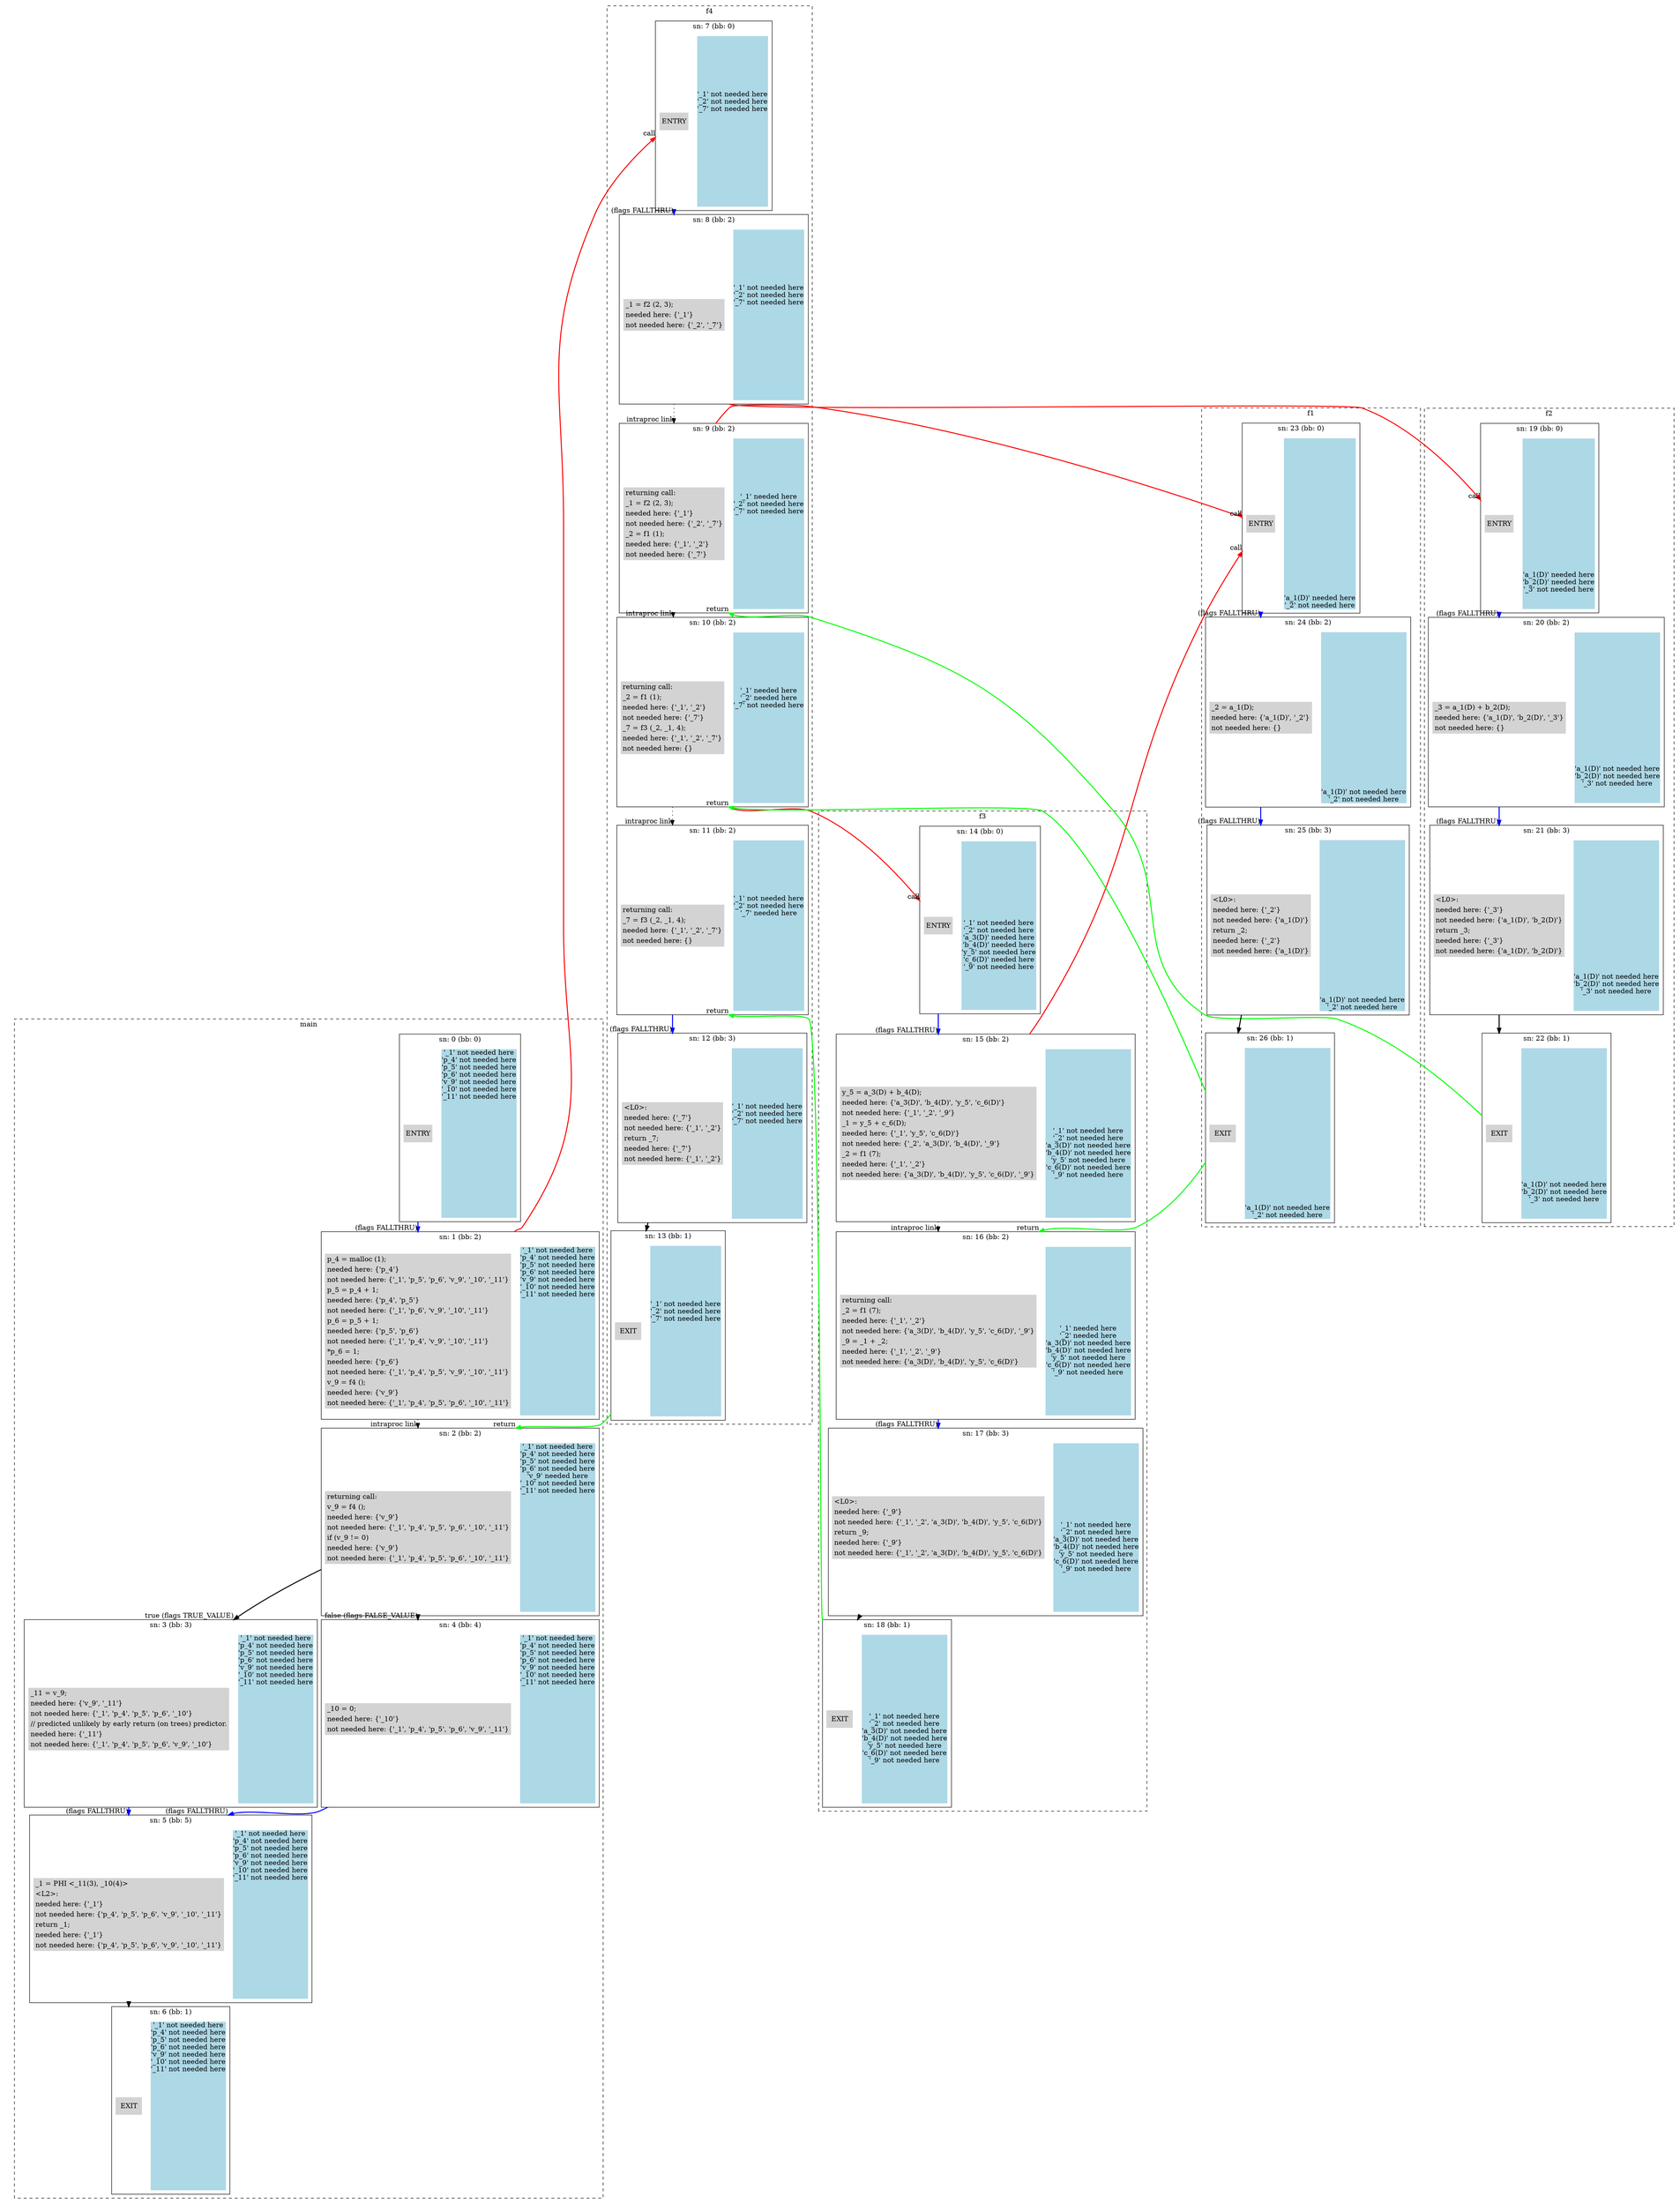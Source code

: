 /* generated with gcc-11.1
gcc -fdump-analyzer-state-purge
*/
digraph "supergraph" {
  overlap=false;
  compound=true;
  subgraph "cluster_main" {
style="dashed"; color="black"; label="main";
    subgraph cluster_node_0 {
      style="solid";
      color="black";
      fillcolor="lightgrey";
      label="sn: 0 (bb: 0)";
annotation_for_node_0 [shape=none,margin=0,style=filled,fillcolor=lightblue,label="'_1' not needed here
'p_4' not needed here
'p_5' not needed here
'p_6' not needed here
'v_9' not needed here
'_10' not needed here
'_11' not needed here















"];

      node_0 [shape=none,margin=0,style=filled,fillcolor=lightgrey,label=<<TABLE BORDER="0"><TR><TD>ENTRY</TD></TR>
</TABLE>>];

    }
    subgraph cluster_node_1 {
      style="solid";
      color="black";
      fillcolor="lightgrey";
      label="sn: 1 (bb: 2)";
annotation_for_node_1 [shape=none,margin=0,style=filled,fillcolor=lightblue,label="'_1' not needed here
'p_4' not needed here
'p_5' not needed here
'p_6' not needed here
'v_9' not needed here
'_10' not needed here
'_11' not needed here















"];

      node_1 [shape=none,margin=0,style=filled,fillcolor=lightgrey,label=<<TABLE BORDER="0"><TR><TD ALIGN="LEFT">p_4 = malloc (1);</TD></TR>
<TR><TD ALIGN="LEFT">needed here: {'p_4'}</TD></TR>
<TR><TD ALIGN="LEFT">not needed here: {'_1', 'p_5', 'p_6', 'v_9', '_10', '_11'}</TD></TR>

<TR><TD ALIGN="LEFT">p_5 = p_4 + 1;</TD></TR>
<TR><TD ALIGN="LEFT">needed here: {'p_4', 'p_5'}</TD></TR>
<TR><TD ALIGN="LEFT">not needed here: {'_1', 'p_6', 'v_9', '_10', '_11'}</TD></TR>

<TR><TD ALIGN="LEFT">p_6 = p_5 + 1;</TD></TR>
<TR><TD ALIGN="LEFT">needed here: {'p_5', 'p_6'}</TD></TR>
<TR><TD ALIGN="LEFT">not needed here: {'_1', 'p_4', 'v_9', '_10', '_11'}</TD></TR>

<TR><TD ALIGN="LEFT">*p_6 = 1;</TD></TR>
<TR><TD ALIGN="LEFT">needed here: {'p_6'}</TD></TR>
<TR><TD ALIGN="LEFT">not needed here: {'_1', 'p_4', 'p_5', 'v_9', '_10', '_11'}</TD></TR>

<TR><TD ALIGN="LEFT">v_9 = f4 ();</TD></TR>
<TR><TD ALIGN="LEFT">needed here: {'v_9'}</TD></TR>
<TR><TD ALIGN="LEFT">not needed here: {'_1', 'p_4', 'p_5', 'p_6', '_10', '_11'}</TD></TR>

</TABLE>>];

    }
    subgraph cluster_node_2 {
      style="solid";
      color="black";
      fillcolor="lightgrey";
      label="sn: 2 (bb: 2)";
annotation_for_node_2 [shape=none,margin=0,style=filled,fillcolor=lightblue,label="'_1' not needed here
'p_4' not needed here
'p_5' not needed here
'p_6' not needed here
'v_9' needed here
'_10' not needed here
'_11' not needed here















"];

      node_2 [shape=none,margin=0,style=filled,fillcolor=lightgrey,label=<<TABLE BORDER="0"><TR><TD ALIGN="LEFT">returning call: </TD></TR><TR><TD ALIGN="LEFT">v_9 = f4 ();</TD></TR>
<TR><TD ALIGN="LEFT">needed here: {'v_9'}</TD></TR>
<TR><TD ALIGN="LEFT">not needed here: {'_1', 'p_4', 'p_5', 'p_6', '_10', '_11'}</TD></TR>

<TR><TD ALIGN="LEFT">if (v_9 != 0)</TD></TR>
<TR><TD ALIGN="LEFT">needed here: {'v_9'}</TD></TR>
<TR><TD ALIGN="LEFT">not needed here: {'_1', 'p_4', 'p_5', 'p_6', '_10', '_11'}</TD></TR>

</TABLE>>];

    }
    subgraph cluster_node_3 {
      style="solid";
      color="black";
      fillcolor="lightgrey";
      label="sn: 3 (bb: 3)";
annotation_for_node_3 [shape=none,margin=0,style=filled,fillcolor=lightblue,label="'_1' not needed here
'p_4' not needed here
'p_5' not needed here
'p_6' not needed here
'v_9' not needed here
'_10' not needed here
'_11' not needed here















"];

      node_3 [shape=none,margin=0,style=filled,fillcolor=lightgrey,label=<<TABLE BORDER="0"><TR><TD ALIGN="LEFT">_11 = v_9;</TD></TR>
<TR><TD ALIGN="LEFT">needed here: {'v_9', '_11'}</TD></TR>
<TR><TD ALIGN="LEFT">not needed here: {'_1', 'p_4', 'p_5', 'p_6', '_10'}</TD></TR>

<TR><TD ALIGN="LEFT">// predicted unlikely by early return (on trees) predictor.</TD></TR>
<TR><TD ALIGN="LEFT">needed here: {'_11'}</TD></TR>
<TR><TD ALIGN="LEFT">not needed here: {'_1', 'p_4', 'p_5', 'p_6', 'v_9', '_10'}</TD></TR>

</TABLE>>];

    }
    subgraph cluster_node_4 {
      style="solid";
      color="black";
      fillcolor="lightgrey";
      label="sn: 4 (bb: 4)";
annotation_for_node_4 [shape=none,margin=0,style=filled,fillcolor=lightblue,label="'_1' not needed here
'p_4' not needed here
'p_5' not needed here
'p_6' not needed here
'v_9' not needed here
'_10' not needed here
'_11' not needed here















"];

      node_4 [shape=none,margin=0,style=filled,fillcolor=lightgrey,label=<<TABLE BORDER="0"><TR><TD ALIGN="LEFT">_10 = 0;</TD></TR>
<TR><TD ALIGN="LEFT">needed here: {'_10'}</TD></TR>
<TR><TD ALIGN="LEFT">not needed here: {'_1', 'p_4', 'p_5', 'p_6', 'v_9', '_11'}</TD></TR>

</TABLE>>];

    }
    subgraph cluster_node_5 {
      style="solid";
      color="black";
      fillcolor="lightgrey";
      label="sn: 5 (bb: 5)";
annotation_for_node_5 [shape=none,margin=0,style=filled,fillcolor=lightblue,label="'_1' not needed here
'p_4' not needed here
'p_5' not needed here
'p_6' not needed here
'v_9' not needed here
'_10' not needed here
'_11' not needed here















"];

      node_5 [shape=none,margin=0,style=filled,fillcolor=lightgrey,label=<<TABLE BORDER="0"><TR><TD ALIGN="LEFT">_1 = PHI &lt;_11(3), _10(4)&gt;</TD></TR>
<TR><TD ALIGN="LEFT">&lt;L2&gt;:</TD></TR>
<TR><TD ALIGN="LEFT">needed here: {'_1'}</TD></TR>
<TR><TD ALIGN="LEFT">not needed here: {'p_4', 'p_5', 'p_6', 'v_9', '_10', '_11'}</TD></TR>

<TR><TD ALIGN="LEFT">return _1;</TD></TR>
<TR><TD ALIGN="LEFT">needed here: {'_1'}</TD></TR>
<TR><TD ALIGN="LEFT">not needed here: {'p_4', 'p_5', 'p_6', 'v_9', '_10', '_11'}</TD></TR>

</TABLE>>];

    }
    subgraph cluster_node_6 {
      style="solid";
      color="black";
      fillcolor="lightgrey";
      label="sn: 6 (bb: 1)";
annotation_for_node_6 [shape=none,margin=0,style=filled,fillcolor=lightblue,label="'_1' not needed here
'p_4' not needed here
'p_5' not needed here
'p_6' not needed here
'v_9' not needed here
'_10' not needed here
'_11' not needed here















"];

      node_6 [shape=none,margin=0,style=filled,fillcolor=lightgrey,label=<<TABLE BORDER="0"><TR><TD>EXIT</TD></TR>
</TABLE>>];

    }
	node_0:s -> node_6:n [style="invis",constraint=true];
  }
  subgraph "cluster_f4" {
style="dashed"; color="black"; label="f4";
    subgraph cluster_node_7 {
      style="solid";
      color="black";
      fillcolor="lightgrey";
      label="sn: 7 (bb: 0)";
annotation_for_node_7 [shape=none,margin=0,style=filled,fillcolor=lightblue,label="






'_1' not needed here
'_2' not needed here
'_7' not needed here












"];

      node_7 [shape=none,margin=0,style=filled,fillcolor=lightgrey,label=<<TABLE BORDER="0"><TR><TD>ENTRY</TD></TR>
</TABLE>>];

    }
    subgraph cluster_node_8 {
      style="solid";
      color="black";
      fillcolor="lightgrey";
      label="sn: 8 (bb: 2)";
annotation_for_node_8 [shape=none,margin=0,style=filled,fillcolor=lightblue,label="






'_1' not needed here
'_2' not needed here
'_7' not needed here












"];

      node_8 [shape=none,margin=0,style=filled,fillcolor=lightgrey,label=<<TABLE BORDER="0"><TR><TD ALIGN="LEFT">_1 = f2 (2, 3);</TD></TR>
<TR><TD ALIGN="LEFT">needed here: {'_1'}</TD></TR>
<TR><TD ALIGN="LEFT">not needed here: {'_2', '_7'}</TD></TR>

</TABLE>>];

    }
    subgraph cluster_node_9 {
      style="solid";
      color="black";
      fillcolor="lightgrey";
      label="sn: 9 (bb: 2)";
annotation_for_node_9 [shape=none,margin=0,style=filled,fillcolor=lightblue,label="






'_1' needed here
'_2' not needed here
'_7' not needed here












"];

      node_9 [shape=none,margin=0,style=filled,fillcolor=lightgrey,label=<<TABLE BORDER="0"><TR><TD ALIGN="LEFT">returning call: </TD></TR><TR><TD ALIGN="LEFT">_1 = f2 (2, 3);</TD></TR>
<TR><TD ALIGN="LEFT">needed here: {'_1'}</TD></TR>
<TR><TD ALIGN="LEFT">not needed here: {'_2', '_7'}</TD></TR>

<TR><TD ALIGN="LEFT">_2 = f1 (1);</TD></TR>
<TR><TD ALIGN="LEFT">needed here: {'_1', '_2'}</TD></TR>
<TR><TD ALIGN="LEFT">not needed here: {'_7'}</TD></TR>

</TABLE>>];

    }
    subgraph cluster_node_10 {
      style="solid";
      color="black";
      fillcolor="lightgrey";
      label="sn: 10 (bb: 2)";
annotation_for_node_10 [shape=none,margin=0,style=filled,fillcolor=lightblue,label="






'_1' needed here
'_2' needed here
'_7' not needed here












"];

      node_10 [shape=none,margin=0,style=filled,fillcolor=lightgrey,label=<<TABLE BORDER="0"><TR><TD ALIGN="LEFT">returning call: </TD></TR><TR><TD ALIGN="LEFT">_2 = f1 (1);</TD></TR>
<TR><TD ALIGN="LEFT">needed here: {'_1', '_2'}</TD></TR>
<TR><TD ALIGN="LEFT">not needed here: {'_7'}</TD></TR>

<TR><TD ALIGN="LEFT">_7 = f3 (_2, _1, 4);</TD></TR>
<TR><TD ALIGN="LEFT">needed here: {'_1', '_2', '_7'}</TD></TR>
<TR><TD ALIGN="LEFT">not needed here: {}</TD></TR>

</TABLE>>];

    }
    subgraph cluster_node_11 {
      style="solid";
      color="black";
      fillcolor="lightgrey";
      label="sn: 11 (bb: 2)";
annotation_for_node_11 [shape=none,margin=0,style=filled,fillcolor=lightblue,label="






'_1' not needed here
'_2' not needed here
'_7' needed here












"];

      node_11 [shape=none,margin=0,style=filled,fillcolor=lightgrey,label=<<TABLE BORDER="0"><TR><TD ALIGN="LEFT">returning call: </TD></TR><TR><TD ALIGN="LEFT">_7 = f3 (_2, _1, 4);</TD></TR>
<TR><TD ALIGN="LEFT">needed here: {'_1', '_2', '_7'}</TD></TR>
<TR><TD ALIGN="LEFT">not needed here: {}</TD></TR>

</TABLE>>];

    }
    subgraph cluster_node_12 {
      style="solid";
      color="black";
      fillcolor="lightgrey";
      label="sn: 12 (bb: 3)";
annotation_for_node_12 [shape=none,margin=0,style=filled,fillcolor=lightblue,label="






'_1' not needed here
'_2' not needed here
'_7' not needed here












"];

      node_12 [shape=none,margin=0,style=filled,fillcolor=lightgrey,label=<<TABLE BORDER="0"><TR><TD ALIGN="LEFT">&lt;L0&gt;:</TD></TR>
<TR><TD ALIGN="LEFT">needed here: {'_7'}</TD></TR>
<TR><TD ALIGN="LEFT">not needed here: {'_1', '_2'}</TD></TR>

<TR><TD ALIGN="LEFT">return _7;</TD></TR>
<TR><TD ALIGN="LEFT">needed here: {'_7'}</TD></TR>
<TR><TD ALIGN="LEFT">not needed here: {'_1', '_2'}</TD></TR>

</TABLE>>];

    }
    subgraph cluster_node_13 {
      style="solid";
      color="black";
      fillcolor="lightgrey";
      label="sn: 13 (bb: 1)";
annotation_for_node_13 [shape=none,margin=0,style=filled,fillcolor=lightblue,label="






'_1' not needed here
'_2' not needed here
'_7' not needed here












"];

      node_13 [shape=none,margin=0,style=filled,fillcolor=lightgrey,label=<<TABLE BORDER="0"><TR><TD>EXIT</TD></TR>
</TABLE>>];

    }
	node_7:s -> node_13:n [style="invis",constraint=true];
  }
  subgraph "cluster_f3" {
style="dashed"; color="black"; label="f3";
    subgraph cluster_node_14 {
      style="solid";
      color="black";
      fillcolor="lightgrey";
      label="sn: 14 (bb: 0)";
annotation_for_node_14 [shape=none,margin=0,style=filled,fillcolor=lightblue,label="









'_1' not needed here
'_2' not needed here
'a_3(D)' needed here
'b_4(D)' needed here
'y_5' not needed here
'c_6(D)' needed here
'_9' not needed here





"];

      node_14 [shape=none,margin=0,style=filled,fillcolor=lightgrey,label=<<TABLE BORDER="0"><TR><TD>ENTRY</TD></TR>
</TABLE>>];

    }
    subgraph cluster_node_15 {
      style="solid";
      color="black";
      fillcolor="lightgrey";
      label="sn: 15 (bb: 2)";
annotation_for_node_15 [shape=none,margin=0,style=filled,fillcolor=lightblue,label="









'_1' not needed here
'_2' not needed here
'a_3(D)' not needed here
'b_4(D)' not needed here
'y_5' not needed here
'c_6(D)' not needed here
'_9' not needed here





"];

      node_15 [shape=none,margin=0,style=filled,fillcolor=lightgrey,label=<<TABLE BORDER="0"><TR><TD ALIGN="LEFT">y_5 = a_3(D) + b_4(D);</TD></TR>
<TR><TD ALIGN="LEFT">needed here: {'a_3(D)', 'b_4(D)', 'y_5', 'c_6(D)'}</TD></TR>
<TR><TD ALIGN="LEFT">not needed here: {'_1', '_2', '_9'}</TD></TR>

<TR><TD ALIGN="LEFT">_1 = y_5 + c_6(D);</TD></TR>
<TR><TD ALIGN="LEFT">needed here: {'_1', 'y_5', 'c_6(D)'}</TD></TR>
<TR><TD ALIGN="LEFT">not needed here: {'_2', 'a_3(D)', 'b_4(D)', '_9'}</TD></TR>

<TR><TD ALIGN="LEFT">_2 = f1 (7);</TD></TR>
<TR><TD ALIGN="LEFT">needed here: {'_1', '_2'}</TD></TR>
<TR><TD ALIGN="LEFT">not needed here: {'a_3(D)', 'b_4(D)', 'y_5', 'c_6(D)', '_9'}</TD></TR>

</TABLE>>];

    }
    subgraph cluster_node_16 {
      style="solid";
      color="black";
      fillcolor="lightgrey";
      label="sn: 16 (bb: 2)";
annotation_for_node_16 [shape=none,margin=0,style=filled,fillcolor=lightblue,label="









'_1' needed here
'_2' needed here
'a_3(D)' not needed here
'b_4(D)' not needed here
'y_5' not needed here
'c_6(D)' not needed here
'_9' not needed here





"];

      node_16 [shape=none,margin=0,style=filled,fillcolor=lightgrey,label=<<TABLE BORDER="0"><TR><TD ALIGN="LEFT">returning call: </TD></TR><TR><TD ALIGN="LEFT">_2 = f1 (7);</TD></TR>
<TR><TD ALIGN="LEFT">needed here: {'_1', '_2'}</TD></TR>
<TR><TD ALIGN="LEFT">not needed here: {'a_3(D)', 'b_4(D)', 'y_5', 'c_6(D)', '_9'}</TD></TR>

<TR><TD ALIGN="LEFT">_9 = _1 + _2;</TD></TR>
<TR><TD ALIGN="LEFT">needed here: {'_1', '_2', '_9'}</TD></TR>
<TR><TD ALIGN="LEFT">not needed here: {'a_3(D)', 'b_4(D)', 'y_5', 'c_6(D)'}</TD></TR>

</TABLE>>];

    }
    subgraph cluster_node_17 {
      style="solid";
      color="black";
      fillcolor="lightgrey";
      label="sn: 17 (bb: 3)";
annotation_for_node_17 [shape=none,margin=0,style=filled,fillcolor=lightblue,label="









'_1' not needed here
'_2' not needed here
'a_3(D)' not needed here
'b_4(D)' not needed here
'y_5' not needed here
'c_6(D)' not needed here
'_9' not needed here





"];

      node_17 [shape=none,margin=0,style=filled,fillcolor=lightgrey,label=<<TABLE BORDER="0"><TR><TD ALIGN="LEFT">&lt;L0&gt;:</TD></TR>
<TR><TD ALIGN="LEFT">needed here: {'_9'}</TD></TR>
<TR><TD ALIGN="LEFT">not needed here: {'_1', '_2', 'a_3(D)', 'b_4(D)', 'y_5', 'c_6(D)'}</TD></TR>

<TR><TD ALIGN="LEFT">return _9;</TD></TR>
<TR><TD ALIGN="LEFT">needed here: {'_9'}</TD></TR>
<TR><TD ALIGN="LEFT">not needed here: {'_1', '_2', 'a_3(D)', 'b_4(D)', 'y_5', 'c_6(D)'}</TD></TR>

</TABLE>>];

    }
    subgraph cluster_node_18 {
      style="solid";
      color="black";
      fillcolor="lightgrey";
      label="sn: 18 (bb: 1)";
annotation_for_node_18 [shape=none,margin=0,style=filled,fillcolor=lightblue,label="









'_1' not needed here
'_2' not needed here
'a_3(D)' not needed here
'b_4(D)' not needed here
'y_5' not needed here
'c_6(D)' not needed here
'_9' not needed here





"];

      node_18 [shape=none,margin=0,style=filled,fillcolor=lightgrey,label=<<TABLE BORDER="0"><TR><TD>EXIT</TD></TR>
</TABLE>>];

    }
	node_14:s -> node_18:n [style="invis",constraint=true];
  }
  subgraph "cluster_f2" {
style="dashed"; color="black"; label="f2";
    subgraph cluster_node_19 {
      style="solid";
      color="black";
      fillcolor="lightgrey";
      label="sn: 19 (bb: 0)";
annotation_for_node_19 [shape=none,margin=0,style=filled,fillcolor=lightblue,label="
















'a_1(D)' needed here
'b_2(D)' needed here
'_3' not needed here


"];

      node_19 [shape=none,margin=0,style=filled,fillcolor=lightgrey,label=<<TABLE BORDER="0"><TR><TD>ENTRY</TD></TR>
</TABLE>>];

    }
    subgraph cluster_node_20 {
      style="solid";
      color="black";
      fillcolor="lightgrey";
      label="sn: 20 (bb: 2)";
annotation_for_node_20 [shape=none,margin=0,style=filled,fillcolor=lightblue,label="
















'a_1(D)' not needed here
'b_2(D)' not needed here
'_3' not needed here


"];

      node_20 [shape=none,margin=0,style=filled,fillcolor=lightgrey,label=<<TABLE BORDER="0"><TR><TD ALIGN="LEFT">_3 = a_1(D) + b_2(D);</TD></TR>
<TR><TD ALIGN="LEFT">needed here: {'a_1(D)', 'b_2(D)', '_3'}</TD></TR>
<TR><TD ALIGN="LEFT">not needed here: {}</TD></TR>

</TABLE>>];

    }
    subgraph cluster_node_21 {
      style="solid";
      color="black";
      fillcolor="lightgrey";
      label="sn: 21 (bb: 3)";
annotation_for_node_21 [shape=none,margin=0,style=filled,fillcolor=lightblue,label="
















'a_1(D)' not needed here
'b_2(D)' not needed here
'_3' not needed here


"];

      node_21 [shape=none,margin=0,style=filled,fillcolor=lightgrey,label=<<TABLE BORDER="0"><TR><TD ALIGN="LEFT">&lt;L0&gt;:</TD></TR>
<TR><TD ALIGN="LEFT">needed here: {'_3'}</TD></TR>
<TR><TD ALIGN="LEFT">not needed here: {'a_1(D)', 'b_2(D)'}</TD></TR>

<TR><TD ALIGN="LEFT">return _3;</TD></TR>
<TR><TD ALIGN="LEFT">needed here: {'_3'}</TD></TR>
<TR><TD ALIGN="LEFT">not needed here: {'a_1(D)', 'b_2(D)'}</TD></TR>

</TABLE>>];

    }
    subgraph cluster_node_22 {
      style="solid";
      color="black";
      fillcolor="lightgrey";
      label="sn: 22 (bb: 1)";
annotation_for_node_22 [shape=none,margin=0,style=filled,fillcolor=lightblue,label="
















'a_1(D)' not needed here
'b_2(D)' not needed here
'_3' not needed here


"];

      node_22 [shape=none,margin=0,style=filled,fillcolor=lightgrey,label=<<TABLE BORDER="0"><TR><TD>EXIT</TD></TR>
</TABLE>>];

    }
	node_19:s -> node_22:n [style="invis",constraint=true];
  }
  subgraph "cluster_f1" {
style="dashed"; color="black"; label="f1";
    subgraph cluster_node_23 {
      style="solid";
      color="black";
      fillcolor="lightgrey";
      label="sn: 23 (bb: 0)";
annotation_for_node_23 [shape=none,margin=0,style=filled,fillcolor=lightblue,label="



















'a_1(D)' needed here
'_2' not needed here
"];

      node_23 [shape=none,margin=0,style=filled,fillcolor=lightgrey,label=<<TABLE BORDER="0"><TR><TD>ENTRY</TD></TR>
</TABLE>>];

    }
    subgraph cluster_node_24 {
      style="solid";
      color="black";
      fillcolor="lightgrey";
      label="sn: 24 (bb: 2)";
annotation_for_node_24 [shape=none,margin=0,style=filled,fillcolor=lightblue,label="



















'a_1(D)' not needed here
'_2' not needed here
"];

      node_24 [shape=none,margin=0,style=filled,fillcolor=lightgrey,label=<<TABLE BORDER="0"><TR><TD ALIGN="LEFT">_2 = a_1(D);</TD></TR>
<TR><TD ALIGN="LEFT">needed here: {'a_1(D)', '_2'}</TD></TR>
<TR><TD ALIGN="LEFT">not needed here: {}</TD></TR>

</TABLE>>];

    }
    subgraph cluster_node_25 {
      style="solid";
      color="black";
      fillcolor="lightgrey";
      label="sn: 25 (bb: 3)";
annotation_for_node_25 [shape=none,margin=0,style=filled,fillcolor=lightblue,label="



















'a_1(D)' not needed here
'_2' not needed here
"];

      node_25 [shape=none,margin=0,style=filled,fillcolor=lightgrey,label=<<TABLE BORDER="0"><TR><TD ALIGN="LEFT">&lt;L0&gt;:</TD></TR>
<TR><TD ALIGN="LEFT">needed here: {'_2'}</TD></TR>
<TR><TD ALIGN="LEFT">not needed here: {'a_1(D)'}</TD></TR>

<TR><TD ALIGN="LEFT">return _2;</TD></TR>
<TR><TD ALIGN="LEFT">needed here: {'_2'}</TD></TR>
<TR><TD ALIGN="LEFT">not needed here: {'a_1(D)'}</TD></TR>

</TABLE>>];

    }
    subgraph cluster_node_26 {
      style="solid";
      color="black";
      fillcolor="lightgrey";
      label="sn: 26 (bb: 1)";
annotation_for_node_26 [shape=none,margin=0,style=filled,fillcolor=lightblue,label="



















'a_1(D)' not needed here
'_2' not needed here
"];

      node_26 [shape=none,margin=0,style=filled,fillcolor=lightgrey,label=<<TABLE BORDER="0"><TR><TD>EXIT</TD></TR>
</TABLE>>];

    }
	node_23:s -> node_26:n [style="invis",constraint=true];
  }
  node_0 -> node_1 [style="solid,bold", color=blue, weight=100, constraint=true, ltail="cluster_node_0", lhead="cluster_node_1" headlabel=" (flags FALLTHRU)"];
  node_2 -> node_3 [style="solid,bold", color=black, weight=10, constraint=true, ltail="cluster_node_2", lhead="cluster_node_3" headlabel="true (flags TRUE_VALUE)"];
  node_2 -> node_4 [style="solid,bold", color=black, weight=10, constraint=true, ltail="cluster_node_2", lhead="cluster_node_4" headlabel="false (flags FALSE_VALUE)"];
  node_3 -> node_5 [style="solid,bold", color=blue, weight=100, constraint=true, ltail="cluster_node_3", lhead="cluster_node_5" headlabel=" (flags FALLTHRU)"];
  node_4 -> node_5 [style="solid,bold", color=blue, weight=100, constraint=true, ltail="cluster_node_4", lhead="cluster_node_5" headlabel=" (flags FALLTHRU)"];
  node_5 -> node_6 [style="solid,bold", color=black, weight=10, constraint=true, ltail="cluster_node_5", lhead="cluster_node_6" headlabel=""];
  node_7 -> node_8 [style="solid,bold", color=blue, weight=100, constraint=true, ltail="cluster_node_7", lhead="cluster_node_8" headlabel=" (flags FALLTHRU)"];
  node_11 -> node_12 [style="solid,bold", color=blue, weight=100, constraint=true, ltail="cluster_node_11", lhead="cluster_node_12" headlabel=" (flags FALLTHRU)"];
  node_12 -> node_13 [style="solid,bold", color=black, weight=10, constraint=true, ltail="cluster_node_12", lhead="cluster_node_13" headlabel=""];
  node_14 -> node_15 [style="solid,bold", color=blue, weight=100, constraint=true, ltail="cluster_node_14", lhead="cluster_node_15" headlabel=" (flags FALLTHRU)"];
  node_16 -> node_17 [style="solid,bold", color=blue, weight=100, constraint=true, ltail="cluster_node_16", lhead="cluster_node_17" headlabel=" (flags FALLTHRU)"];
  node_17 -> node_18 [style="solid,bold", color=black, weight=10, constraint=true, ltail="cluster_node_17", lhead="cluster_node_18" headlabel=""];
  node_19 -> node_20 [style="solid,bold", color=blue, weight=100, constraint=true, ltail="cluster_node_19", lhead="cluster_node_20" headlabel=" (flags FALLTHRU)"];
  node_20 -> node_21 [style="solid,bold", color=blue, weight=100, constraint=true, ltail="cluster_node_20", lhead="cluster_node_21" headlabel=" (flags FALLTHRU)"];
  node_21 -> node_22 [style="solid,bold", color=black, weight=10, constraint=true, ltail="cluster_node_21", lhead="cluster_node_22" headlabel=""];
  node_23 -> node_24 [style="solid,bold", color=blue, weight=100, constraint=true, ltail="cluster_node_23", lhead="cluster_node_24" headlabel=" (flags FALLTHRU)"];
  node_24 -> node_25 [style="solid,bold", color=blue, weight=100, constraint=true, ltail="cluster_node_24", lhead="cluster_node_25" headlabel=" (flags FALLTHRU)"];
  node_25 -> node_26 [style="solid,bold", color=black, weight=10, constraint=true, ltail="cluster_node_25", lhead="cluster_node_26" headlabel=""];
  node_1 -> node_7 [style="solid,bold", color=red, weight=10, constraint=true, ltail="cluster_node_1", lhead="cluster_node_7" headlabel="call"];
  node_8 -> node_19 [style="solid,bold", color=red, weight=10, constraint=true, ltail="cluster_node_8", lhead="cluster_node_19" headlabel="call"];
  node_9 -> node_23 [style="solid,bold", color=red, weight=10, constraint=true, ltail="cluster_node_9", lhead="cluster_node_23" headlabel="call"];
  node_10 -> node_14 [style="solid,bold", color=red, weight=10, constraint=true, ltail="cluster_node_10", lhead="cluster_node_14" headlabel="call"];
  node_15 -> node_23 [style="solid,bold", color=red, weight=10, constraint=true, ltail="cluster_node_15", lhead="cluster_node_23" headlabel="call"];
  node_13 -> node_2 [style="solid,bold", color=green, weight=10, constraint=true, ltail="cluster_node_13", lhead="cluster_node_2" headlabel="return"];
  node_22 -> node_9 [style="solid,bold", color=green, weight=10, constraint=true, ltail="cluster_node_22", lhead="cluster_node_9" headlabel="return"];
  node_26 -> node_10 [style="solid,bold", color=green, weight=10, constraint=true, ltail="cluster_node_26", lhead="cluster_node_10" headlabel="return"];
  node_18 -> node_11 [style="solid,bold", color=green, weight=10, constraint=true, ltail="cluster_node_18", lhead="cluster_node_11" headlabel="return"];
  node_26 -> node_16 [style="solid,bold", color=green, weight=10, constraint=true, ltail="cluster_node_26", lhead="cluster_node_16" headlabel="return"];
  node_1 -> node_2 [style="dotted", color=black, weight=10, constraint=true, ltail="cluster_node_1", lhead="cluster_node_2" headlabel="intraproc link"];
  node_8 -> node_9 [style="dotted", color=black, weight=10, constraint=true, ltail="cluster_node_8", lhead="cluster_node_9" headlabel="intraproc link"];
  node_9 -> node_10 [style="dotted", color=black, weight=10, constraint=true, ltail="cluster_node_9", lhead="cluster_node_10" headlabel="intraproc link"];
  node_10 -> node_11 [style="dotted", color=black, weight=10, constraint=true, ltail="cluster_node_10", lhead="cluster_node_11" headlabel="intraproc link"];
  node_15 -> node_16 [style="dotted", color=black, weight=10, constraint=true, ltail="cluster_node_15", lhead="cluster_node_16" headlabel="intraproc link"];
}
